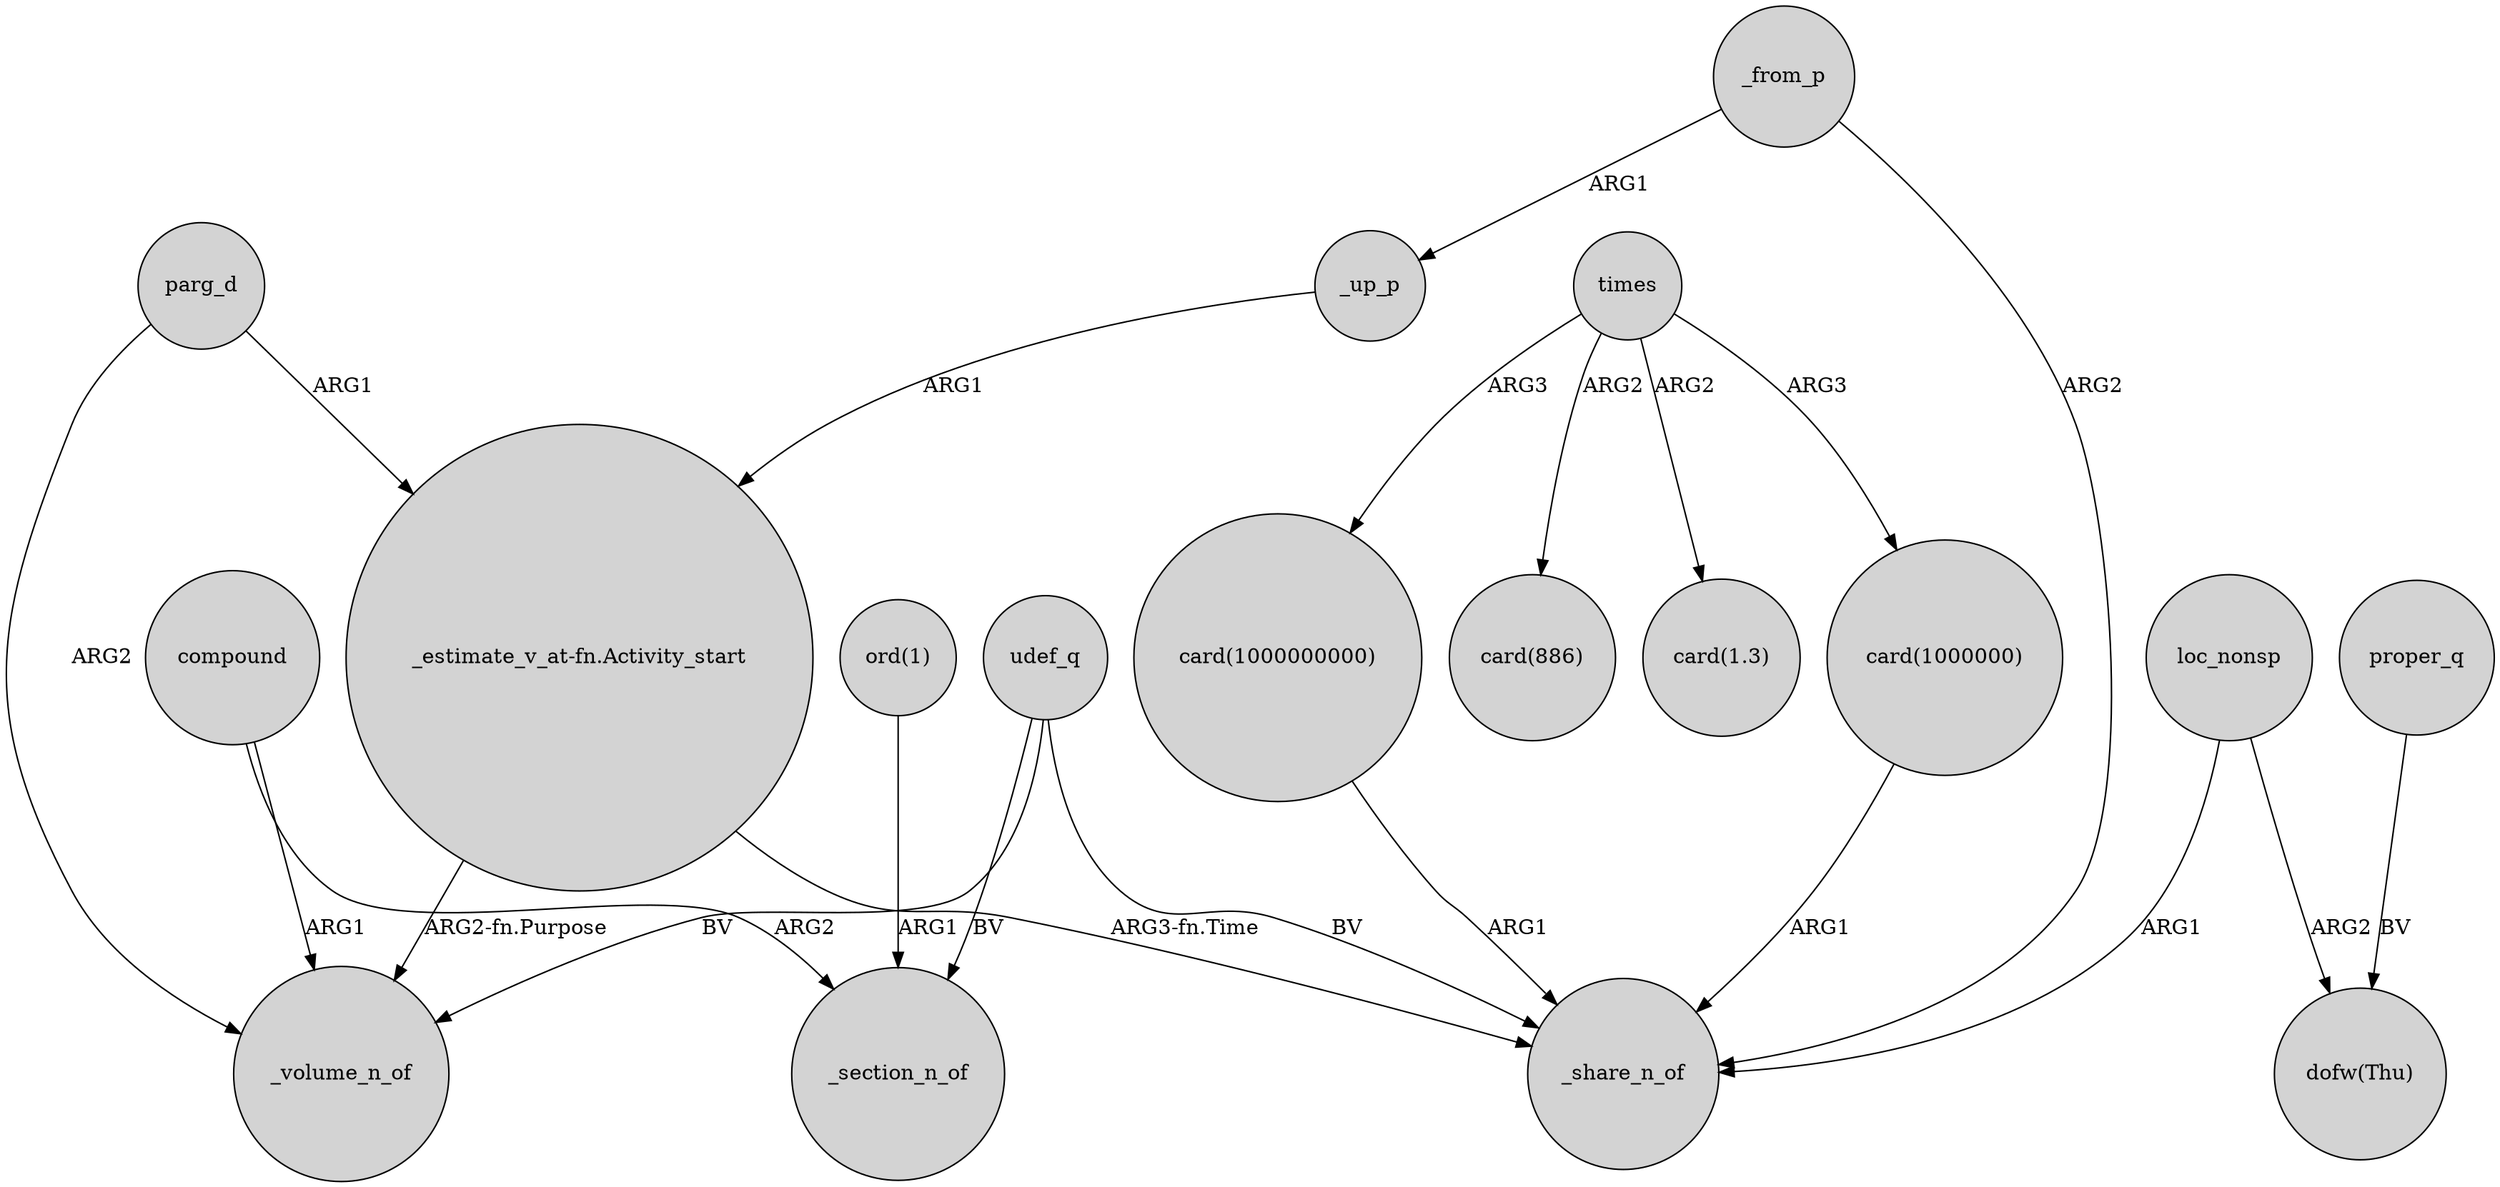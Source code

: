 digraph {
	node [shape=circle style=filled]
	compound -> _volume_n_of [label=ARG1]
	times -> "card(1.3)" [label=ARG2]
	proper_q -> "dofw(Thu)" [label=BV]
	times -> "card(1000000)" [label=ARG3]
	"_estimate_v_at-fn.Activity_start" -> _share_n_of [label="ARG3-fn.Time"]
	times -> "card(1000000000)" [label=ARG3]
	_up_p -> "_estimate_v_at-fn.Activity_start" [label=ARG1]
	udef_q -> _volume_n_of [label=BV]
	"_estimate_v_at-fn.Activity_start" -> _volume_n_of [label="ARG2-fn.Purpose"]
	loc_nonsp -> _share_n_of [label=ARG1]
	times -> "card(886)" [label=ARG2]
	"card(1000000000)" -> _share_n_of [label=ARG1]
	"ord(1)" -> _section_n_of [label=ARG1]
	udef_q -> _share_n_of [label=BV]
	udef_q -> _section_n_of [label=BV]
	"card(1000000)" -> _share_n_of [label=ARG1]
	loc_nonsp -> "dofw(Thu)" [label=ARG2]
	_from_p -> _up_p [label=ARG1]
	_from_p -> _share_n_of [label=ARG2]
	parg_d -> "_estimate_v_at-fn.Activity_start" [label=ARG1]
	parg_d -> _volume_n_of [label=ARG2]
	compound -> _section_n_of [label=ARG2]
}
